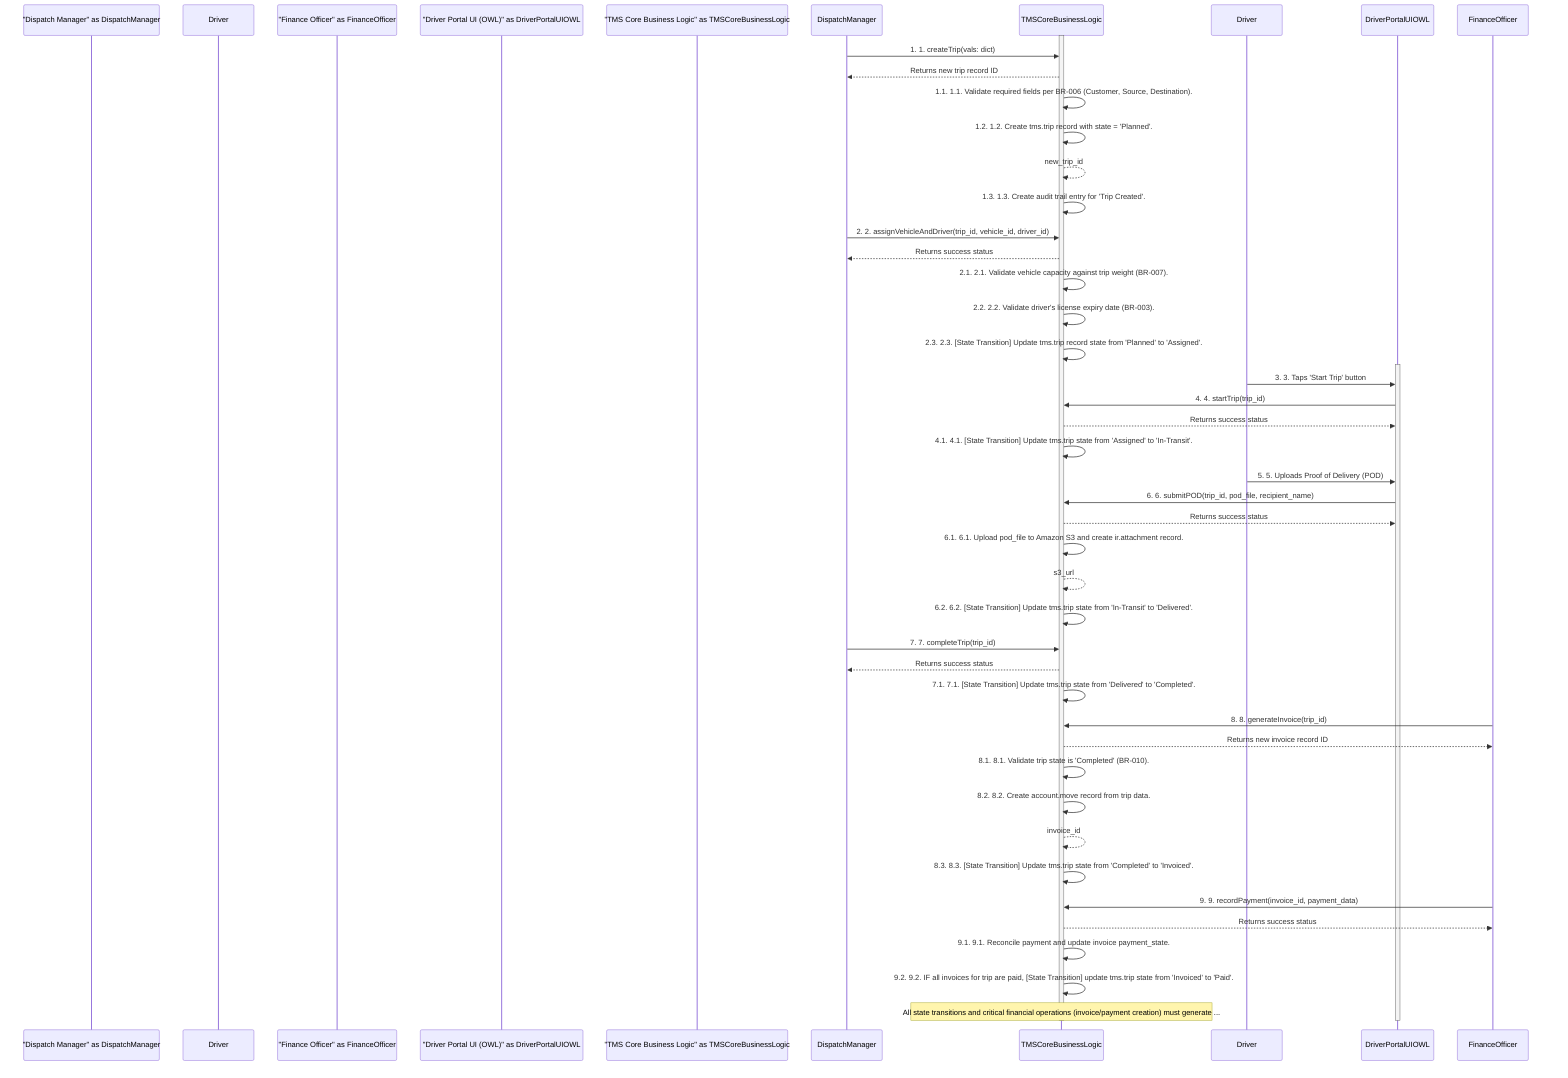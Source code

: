 sequenceDiagram
    participant "Dispatch Manager" as DispatchManager
    participant "Driver" as Driver
    participant "Finance Officer" as FinanceOfficer
    participant "Driver Portal UI (OWL)" as DriverPortalUIOWL
    participant "TMS Core Business Logic" as TMSCoreBusinessLogic

    activate TMSCoreBusinessLogic
    DispatchManager->>TMSCoreBusinessLogic: 1. 1. createTrip(vals: dict)
    TMSCoreBusinessLogic-->>DispatchManager: Returns new trip record ID
    TMSCoreBusinessLogic->>TMSCoreBusinessLogic: 1.1. 1.1. Validate required fields per BR-006 (Customer, Source, Destination).
    TMSCoreBusinessLogic->>TMSCoreBusinessLogic: 1.2. 1.2. Create tms.trip record with state = 'Planned'.
    TMSCoreBusinessLogic-->>TMSCoreBusinessLogic: new_trip_id
    TMSCoreBusinessLogic->>TMSCoreBusinessLogic: 1.3. 1.3. Create audit trail entry for 'Trip Created'.
    DispatchManager->>TMSCoreBusinessLogic: 2. 2. assignVehicleAndDriver(trip_id, vehicle_id, driver_id)
    TMSCoreBusinessLogic-->>DispatchManager: Returns success status
    TMSCoreBusinessLogic->>TMSCoreBusinessLogic: 2.1. 2.1. Validate vehicle capacity against trip weight (BR-007).
    TMSCoreBusinessLogic->>TMSCoreBusinessLogic: 2.2. 2.2. Validate driver's license expiry date (BR-003).
    TMSCoreBusinessLogic->>TMSCoreBusinessLogic: 2.3. 2.3. [State Transition] Update tms.trip record state from 'Planned' to 'Assigned'.
    activate DriverPortalUIOWL
    Driver->>DriverPortalUIOWL: 3. 3. Taps 'Start Trip' button
    DriverPortalUIOWL->>TMSCoreBusinessLogic: 4. 4. startTrip(trip_id)
    TMSCoreBusinessLogic-->>DriverPortalUIOWL: Returns success status
    TMSCoreBusinessLogic->>TMSCoreBusinessLogic: 4.1. 4.1. [State Transition] Update tms.trip state from 'Assigned' to 'In-Transit'.
    Driver->>DriverPortalUIOWL: 5. 5. Uploads Proof of Delivery (POD)
    DriverPortalUIOWL->>TMSCoreBusinessLogic: 6. 6. submitPOD(trip_id, pod_file, recipient_name)
    TMSCoreBusinessLogic-->>DriverPortalUIOWL: Returns success status
    TMSCoreBusinessLogic->>TMSCoreBusinessLogic: 6.1. 6.1. Upload pod_file to Amazon S3 and create ir.attachment record.
    TMSCoreBusinessLogic-->>TMSCoreBusinessLogic: s3_url
    TMSCoreBusinessLogic->>TMSCoreBusinessLogic: 6.2. 6.2. [State Transition] Update tms.trip state from 'In-Transit' to 'Delivered'.
    DispatchManager->>TMSCoreBusinessLogic: 7. 7. completeTrip(trip_id)
    TMSCoreBusinessLogic-->>DispatchManager: Returns success status
    TMSCoreBusinessLogic->>TMSCoreBusinessLogic: 7.1. 7.1. [State Transition] Update tms.trip state from 'Delivered' to 'Completed'.
    FinanceOfficer->>TMSCoreBusinessLogic: 8. 8. generateInvoice(trip_id)
    TMSCoreBusinessLogic-->>FinanceOfficer: Returns new invoice record ID
    TMSCoreBusinessLogic->>TMSCoreBusinessLogic: 8.1. 8.1. Validate trip state is 'Completed' (BR-010).
    TMSCoreBusinessLogic->>TMSCoreBusinessLogic: 8.2. 8.2. Create account.move record from trip data.
    TMSCoreBusinessLogic-->>TMSCoreBusinessLogic: invoice_id
    TMSCoreBusinessLogic->>TMSCoreBusinessLogic: 8.3. 8.3. [State Transition] Update tms.trip state from 'Completed' to 'Invoiced'.
    FinanceOfficer->>TMSCoreBusinessLogic: 9. 9. recordPayment(invoice_id, payment_data)
    TMSCoreBusinessLogic-->>FinanceOfficer: Returns success status
    TMSCoreBusinessLogic->>TMSCoreBusinessLogic: 9.1. 9.1. Reconcile payment and update invoice payment_state.
    TMSCoreBusinessLogic->>TMSCoreBusinessLogic: 9.2. 9.2. IF all invoices for trip are paid, [State Transition] update tms.trip state from 'Invoiced' to 'Paid'.

    note over TMSCoreBusinessLogic: All state transitions and critical financial operations (invoice/payment creation) must generate ...

    deactivate DriverPortalUIOWL
    deactivate TMSCoreBusinessLogic